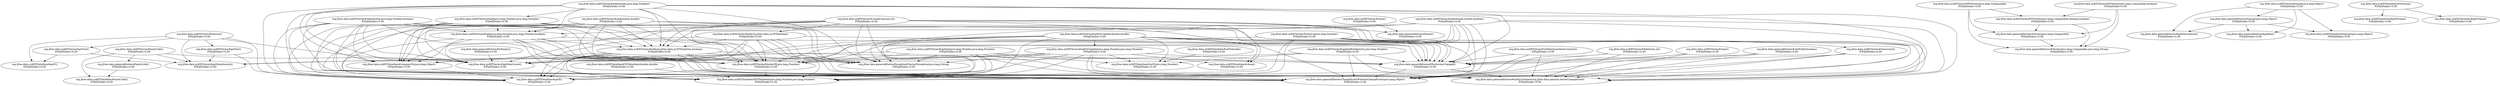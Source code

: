 digraph G {
  "org.jfree.data.xy$XYSeries#getY(int)" [label="org.jfree.data.xy$XYSeries#getY(int)\nP(Fail|Node)=0.00"];
  "org.jfree.data.xy$XYDataItem#getY()" [label="org.jfree.data.xy$XYDataItem#getY()\nP(Fail|Node)=0.00"];
  "org.jfree.data.xy$XYSeries#getDataItem(int)" [label="org.jfree.data.xy$XYSeries#getDataItem(int)\nP(Fail|Node)=0.00"];
  "org.jfree.data.xy$XYSeries#addOrUpdate(java.lang.Number,java.lang.Number)" [label="org.jfree.data.xy$XYSeries#addOrUpdate(java.lang.Number,java.lang.Number)\nP(Fail|Node)=0.00"];
  "org.jfree.data.xy$XYDataItem#setY(java.lang.Number)" [label="org.jfree.data.xy$XYDataItem#setY(java.lang.Number)\nP(Fail|Node)=0.00"];
  "org.jfree.data.general$Series#fireSeriesChanged()" [label="org.jfree.data.general$Series#fireSeriesChanged()\nP(Fail|Node)=0.00"];
  "org.jfree.data.xy$XYSeries#indexOf(java.lang.Number)" [label="org.jfree.data.xy$XYSeries#indexOf(java.lang.Number)\nP(Fail|Node)=0.00"];
  "org.jfree.data.general$Series#notifyListeners(org.jfree.data.general.SeriesChangeEvent)" [label="org.jfree.data.general$Series#notifyListeners(org.jfree.data.general.SeriesChangeEvent)\nP(Fail|Node)=0.00"];
  "org.jfree.data.general$SeriesException#SeriesException(java.lang.String)" [label="org.jfree.data.general$SeriesException#SeriesException(java.lang.String)\nP(Fail|Node)=0.00"];
  "org.jfree.data.xy$XYDataItem#getX()" [label="org.jfree.data.xy$XYDataItem#getX()\nP(Fail|Node)=0.00"];
  "org.jfree.data.xy$XYSeries#getItemCount()" [label="org.jfree.data.xy$XYSeries#getItemCount()\nP(Fail|Node)=0.00"];
  "org.jfree.data.xy$XYDataItem#clone()" [label="org.jfree.data.xy$XYDataItem#clone()\nP(Fail|Node)=0.00"];
  "org.jfree.data.general$SeriesChangeEvent#SeriesChangeEvent(java.lang.Object)" [label="org.jfree.data.general$SeriesChangeEvent#SeriesChangeEvent(java.lang.Object)\nP(Fail|Node)=0.00"];
  "org.jfree.data.xy$XYDataItem#XYDataItem(java.lang.Number,java.lang.Number)" [label="org.jfree.data.xy$XYDataItem#XYDataItem(java.lang.Number,java.lang.Number)\nP(Fail|Node)=0.00"];
  "org.jfree.data.xy$XYSeries#XYSeries(java.lang.Comparable)" [label="org.jfree.data.xy$XYSeries#XYSeries(java.lang.Comparable)\nP(Fail|Node)=0.00"];
  "org.jfree.data.xy$XYSeries#XYSeries(java.lang.Comparable,boolean,boolean)" [label="org.jfree.data.xy$XYSeries#XYSeries(java.lang.Comparable,boolean,boolean)\nP(Fail|Node)=0.00"];
  "org.jfree.data.general$Series#Series(java.lang.Comparable)" [label="org.jfree.data.general$Series#Series(java.lang.Comparable)\nP(Fail|Node)=0.00"];
  "org.jfree.data.general$Series#Series(java.lang.Comparable,java.lang.String)" [label="org.jfree.data.general$Series#Series(java.lang.Comparable,java.lang.String)\nP(Fail|Node)=0.00"];
  "org.jfree.data.general$Series#isEmpty()" [label="org.jfree.data.general$Series#isEmpty()\nP(Fail|Node)=0.00"];
  "org.jfree.data.xy$XYSeries#updateByIndex(int,java.lang.Number)" [label="org.jfree.data.xy$XYSeries#updateByIndex(int,java.lang.Number)\nP(Fail|Node)=0.00"];
  "org.jfree.data.general$Series#equals(java.lang.Object)" [label="org.jfree.data.general$Series#equals(java.lang.Object)\nP(Fail|Node)=0.00"];
  "org.jfree.data.general$Series#getDescription()" [label="org.jfree.data.general$Series#getDescription()\nP(Fail|Node)=0.00"];
  "org.jfree.data.general$Series#getKey()" [label="org.jfree.data.general$Series#getKey()\nP(Fail|Node)=0.00"];
  "org.jfree.data.xy$XYDataItem#equals(java.lang.Object)" [label="org.jfree.data.xy$XYDataItem#equals(java.lang.Object)\nP(Fail|Node)=0.00"];
  "org.jfree.data.xy$XYSeries#createCopy(int,int)" [label="org.jfree.data.xy$XYSeries#createCopy(int,int)\nP(Fail|Node)=0.00"];
  "org.jfree.data.xy$XYSeries#add(org.jfree.data.xy.XYDataItem)" [label="org.jfree.data.xy$XYSeries#add(org.jfree.data.xy.XYDataItem)\nP(Fail|Node)=0.00"];
  "org.jfree.data.xy$XYDataItem#compareTo(java.lang.Object)" [label="org.jfree.data.xy$XYDataItem#compareTo(java.lang.Object)\nP(Fail|Node)=0.00"];
  "org.jfree.data.xy$XYSeries#add(org.jfree.data.xy.XYDataItem,boolean)" [label="org.jfree.data.xy$XYSeries#add(org.jfree.data.xy.XYDataItem,boolean)\nP(Fail|Node)=0.00"];
  "org.jfree.data.general$Series#clone()" [label="org.jfree.data.general$Series#clone()\nP(Fail|Node)=0.00"];
  "org.jfree.data.xy$XYSeries#add(double,java.lang.Number,boolean)" [label="org.jfree.data.xy$XYSeries#add(double,java.lang.Number,boolean)\nP(Fail|Node)=0.00"];
  "org.jfree.data.xy$XYSeries#add(java.lang.Number,java.lang.Number,boolean)" [label="org.jfree.data.xy$XYSeries#add(java.lang.Number,java.lang.Number,boolean)\nP(Fail|Node)=0.00"];
  "org.jfree.data.xy$XYSeries#getX(int)" [label="org.jfree.data.xy$XYSeries#getX(int)\nP(Fail|Node)=0.00"];
  "org.jfree.data.xy$XYSeries#setMaximumItemCount(int)" [label="org.jfree.data.xy$XYSeries#setMaximumItemCount(int)\nP(Fail|Node)=0.00"];
  "org.jfree.data.xy$XYSeries#equals(java.lang.Object)" [label="org.jfree.data.xy$XYSeries#equals(java.lang.Object)\nP(Fail|Node)=0.00"];
  "org.jfree.data.general$Series#hashCode()" [label="org.jfree.data.general$Series#hashCode()\nP(Fail|Node)=0.00"];
  "org.jfree.data.xy$XYDataItem#hashCode()" [label="org.jfree.data.xy$XYDataItem#hashCode()\nP(Fail|Node)=0.00"];
  "org.jfree.data.xy$XYSeries#add(java.lang.Number,java.lang.Number)" [label="org.jfree.data.xy$XYSeries#add(java.lang.Number,java.lang.Number)\nP(Fail|Node)=0.00"];
  "org.jfree.data.xy$XYSeries#addOrUpdate(double,double)" [label="org.jfree.data.xy$XYSeries#addOrUpdate(double,double)\nP(Fail|Node)=0.00"];
  "org.jfree.data.xy$XYSeries#delete(int,int)" [label="org.jfree.data.xy$XYSeries#delete(int,int)\nP(Fail|Node)=0.00"];
  "org.jfree.data.xy$XYSeries#hashCode()" [label="org.jfree.data.xy$XYSeries#hashCode()\nP(Fail|Node)=0.00"];
  "org.jfree.data.xy$XYSeries#remove(java.lang.Number)" [label="org.jfree.data.xy$XYSeries#remove(java.lang.Number)\nP(Fail|Node)=0.00"];
  "org.jfree.data.xy$XYSeries#remove(int)" [label="org.jfree.data.xy$XYSeries#remove(int)\nP(Fail|Node)=0.00"];
  "org.jfree.data.xy$XYSeries#clone()" [label="org.jfree.data.xy$XYSeries#clone()\nP(Fail|Node)=0.00"];
  "org.jfree.data.xy$XYSeries#add(double,java.lang.Number)" [label="org.jfree.data.xy$XYSeries#add(double,java.lang.Number)\nP(Fail|Node)=0.00"];
  "org.jfree.data.xy$XYSeries#clear()" [label="org.jfree.data.xy$XYSeries#clear()\nP(Fail|Node)=0.00"];
  "org.jfree.data.xy$XYDataItem#XYDataItem(double,double)" [label="org.jfree.data.xy$XYDataItem#XYDataItem(double,double)\nP(Fail|Node)=0.00"];
  "org.jfree.data.xy$XYSeries#add(double,double,boolean)" [label="org.jfree.data.xy$XYSeries#add(double,double,boolean)\nP(Fail|Node)=0.00"];
  "org.jfree.data.xy$XYSeries#update(java.lang.Number,java.lang.Number)" [label="org.jfree.data.xy$XYSeries#update(java.lang.Number,java.lang.Number)\nP(Fail|Node)=0.00"];
  "org.jfree.data.xy$XYDataItem#toString()" [label="org.jfree.data.xy$XYDataItem#toString()\nP(Fail|Node)=0.00"];
  "org.jfree.data.xy$XYDataItem#getXValue()" [label="org.jfree.data.xy$XYDataItem#getXValue()\nP(Fail|Node)=0.00"];
  "org.jfree.data.xy$XYDataItem#getYValue()" [label="org.jfree.data.xy$XYDataItem#getYValue()\nP(Fail|Node)=0.00"];
  "org.jfree.data.xy$XYSeries#toArray()" [label="org.jfree.data.xy$XYSeries#toArray()\nP(Fail|Node)=0.00"];
  "org.jfree.data.xy$XYSeries#add(double,double)" [label="org.jfree.data.xy$XYSeries#add(double,double)\nP(Fail|Node)=0.00"];
  "org.jfree.data.general$Series#setNotify(boolean)" [label="org.jfree.data.general$Series#setNotify(boolean)\nP(Fail|Node)=0.00"];
  "org.jfree.data.xy$XYDataItem#setY(double)" [label="org.jfree.data.xy$XYDataItem#setY(double)\nP(Fail|Node)=0.00"];
  "org.jfree.data.xy$XYSeries#XYSeries(java.lang.Comparable,boolean)" [label="org.jfree.data.xy$XYSeries#XYSeries(java.lang.Comparable,boolean)\nP(Fail|Node)=0.00"];
  "org.jfree.data.xy$XYSeries#getY(int)" -> "org.jfree.data.xy$XYDataItem#getY()";
  "org.jfree.data.xy$XYSeries#getY(int)" -> "org.jfree.data.xy$XYSeries#getDataItem(int)";
  "org.jfree.data.xy$XYSeries#addOrUpdate(java.lang.Number,java.lang.Number)" -> "org.jfree.data.xy$XYDataItem#setY(java.lang.Number)";
  "org.jfree.data.xy$XYSeries#addOrUpdate(java.lang.Number,java.lang.Number)" -> "org.jfree.data.general$Series#fireSeriesChanged()";
  "org.jfree.data.xy$XYSeries#addOrUpdate(java.lang.Number,java.lang.Number)" -> "org.jfree.data.xy$XYSeries#indexOf(java.lang.Number)";
  "org.jfree.data.xy$XYSeries#addOrUpdate(java.lang.Number,java.lang.Number)" -> "org.jfree.data.general$Series#notifyListeners(org.jfree.data.general.SeriesChangeEvent)";
  "org.jfree.data.xy$XYSeries#addOrUpdate(java.lang.Number,java.lang.Number)" -> "org.jfree.data.general$SeriesException#SeriesException(java.lang.String)";
  "org.jfree.data.xy$XYSeries#addOrUpdate(java.lang.Number,java.lang.Number)" -> "org.jfree.data.xy$XYDataItem#getX()";
  "org.jfree.data.xy$XYSeries#addOrUpdate(java.lang.Number,java.lang.Number)" -> "org.jfree.data.xy$XYSeries#getItemCount()";
  "org.jfree.data.xy$XYSeries#addOrUpdate(java.lang.Number,java.lang.Number)" -> "org.jfree.data.xy$XYDataItem#clone()";
  "org.jfree.data.xy$XYSeries#addOrUpdate(java.lang.Number,java.lang.Number)" -> "org.jfree.data.general$SeriesChangeEvent#SeriesChangeEvent(java.lang.Object)";
  "org.jfree.data.xy$XYSeries#addOrUpdate(java.lang.Number,java.lang.Number)" -> "org.jfree.data.xy$XYDataItem#XYDataItem(java.lang.Number,java.lang.Number)";
  "org.jfree.data.general$Series#fireSeriesChanged()" -> "org.jfree.data.general$Series#notifyListeners(org.jfree.data.general.SeriesChangeEvent)";
  "org.jfree.data.general$Series#fireSeriesChanged()" -> "org.jfree.data.general$SeriesChangeEvent#SeriesChangeEvent(java.lang.Object)";
  "org.jfree.data.xy$XYSeries#indexOf(java.lang.Number)" -> "org.jfree.data.xy$XYDataItem#getX()";
  "org.jfree.data.xy$XYSeries#indexOf(java.lang.Number)" -> "org.jfree.data.xy$XYDataItem#XYDataItem(java.lang.Number,java.lang.Number)";
  "org.jfree.data.xy$XYSeries#XYSeries(java.lang.Comparable)" -> "org.jfree.data.xy$XYSeries#XYSeries(java.lang.Comparable,boolean,boolean)";
  "org.jfree.data.xy$XYSeries#XYSeries(java.lang.Comparable)" -> "org.jfree.data.general$Series#Series(java.lang.Comparable)";
  "org.jfree.data.xy$XYSeries#XYSeries(java.lang.Comparable)" -> "org.jfree.data.general$Series#Series(java.lang.Comparable,java.lang.String)";
  "org.jfree.data.xy$XYSeries#XYSeries(java.lang.Comparable,boolean,boolean)" -> "org.jfree.data.general$Series#Series(java.lang.Comparable)";
  "org.jfree.data.xy$XYSeries#XYSeries(java.lang.Comparable,boolean,boolean)" -> "org.jfree.data.general$Series#Series(java.lang.Comparable,java.lang.String)";
  "org.jfree.data.general$Series#Series(java.lang.Comparable)" -> "org.jfree.data.general$Series#Series(java.lang.Comparable,java.lang.String)";
  "org.jfree.data.general$Series#isEmpty()" -> "org.jfree.data.xy$XYSeries#getItemCount()";
  "org.jfree.data.xy$XYSeries#updateByIndex(int,java.lang.Number)" -> "org.jfree.data.xy$XYDataItem#setY(java.lang.Number)";
  "org.jfree.data.xy$XYSeries#updateByIndex(int,java.lang.Number)" -> "org.jfree.data.xy$XYSeries#getDataItem(int)";
  "org.jfree.data.xy$XYSeries#updateByIndex(int,java.lang.Number)" -> "org.jfree.data.general$Series#fireSeriesChanged()";
  "org.jfree.data.xy$XYSeries#updateByIndex(int,java.lang.Number)" -> "org.jfree.data.general$Series#notifyListeners(org.jfree.data.general.SeriesChangeEvent)";
  "org.jfree.data.xy$XYSeries#updateByIndex(int,java.lang.Number)" -> "org.jfree.data.general$SeriesChangeEvent#SeriesChangeEvent(java.lang.Object)";
  "org.jfree.data.general$Series#equals(java.lang.Object)" -> "org.jfree.data.general$Series#getDescription()";
  "org.jfree.data.general$Series#equals(java.lang.Object)" -> "org.jfree.data.general$Series#getKey()";
  "org.jfree.data.general$Series#equals(java.lang.Object)" -> "org.jfree.data.xy$XYDataItem#equals(java.lang.Object)";
  "org.jfree.data.xy$XYSeries#createCopy(int,int)" -> "org.jfree.data.general$Series#fireSeriesChanged()";
  "org.jfree.data.xy$XYSeries#createCopy(int,int)" -> "org.jfree.data.xy$XYSeries#indexOf(java.lang.Number)";
  "org.jfree.data.xy$XYSeries#createCopy(int,int)" -> "org.jfree.data.general$Series#notifyListeners(org.jfree.data.general.SeriesChangeEvent)";
  "org.jfree.data.xy$XYSeries#createCopy(int,int)" -> "org.jfree.data.general$SeriesException#SeriesException(java.lang.String)";
  "org.jfree.data.xy$XYSeries#createCopy(int,int)" -> "org.jfree.data.xy$XYSeries#add(org.jfree.data.xy.XYDataItem)";
  "org.jfree.data.xy$XYSeries#createCopy(int,int)" -> "org.jfree.data.xy$XYDataItem#compareTo(java.lang.Object)";
  "org.jfree.data.xy$XYSeries#createCopy(int,int)" -> "org.jfree.data.xy$XYDataItem#getX()";
  "org.jfree.data.xy$XYSeries#createCopy(int,int)" -> "org.jfree.data.xy$XYSeries#add(org.jfree.data.xy.XYDataItem,boolean)";
  "org.jfree.data.xy$XYSeries#createCopy(int,int)" -> "org.jfree.data.xy$XYSeries#getItemCount()";
  "org.jfree.data.xy$XYSeries#createCopy(int,int)" -> "org.jfree.data.xy$XYDataItem#clone()";
  "org.jfree.data.xy$XYSeries#createCopy(int,int)" -> "org.jfree.data.general$SeriesChangeEvent#SeriesChangeEvent(java.lang.Object)";
  "org.jfree.data.xy$XYSeries#createCopy(int,int)" -> "org.jfree.data.general$Series#clone()";
  "org.jfree.data.xy$XYSeries#createCopy(int,int)" -> "org.jfree.data.xy$XYDataItem#XYDataItem(java.lang.Number,java.lang.Number)";
  "org.jfree.data.xy$XYSeries#add(org.jfree.data.xy.XYDataItem)" -> "org.jfree.data.general$Series#fireSeriesChanged()";
  "org.jfree.data.xy$XYSeries#add(org.jfree.data.xy.XYDataItem)" -> "org.jfree.data.xy$XYSeries#indexOf(java.lang.Number)";
  "org.jfree.data.xy$XYSeries#add(org.jfree.data.xy.XYDataItem)" -> "org.jfree.data.general$Series#notifyListeners(org.jfree.data.general.SeriesChangeEvent)";
  "org.jfree.data.xy$XYSeries#add(org.jfree.data.xy.XYDataItem)" -> "org.jfree.data.general$SeriesException#SeriesException(java.lang.String)";
  "org.jfree.data.xy$XYSeries#add(org.jfree.data.xy.XYDataItem)" -> "org.jfree.data.xy$XYDataItem#compareTo(java.lang.Object)";
  "org.jfree.data.xy$XYSeries#add(org.jfree.data.xy.XYDataItem)" -> "org.jfree.data.xy$XYDataItem#getX()";
  "org.jfree.data.xy$XYSeries#add(org.jfree.data.xy.XYDataItem)" -> "org.jfree.data.xy$XYSeries#add(org.jfree.data.xy.XYDataItem,boolean)";
  "org.jfree.data.xy$XYSeries#add(org.jfree.data.xy.XYDataItem)" -> "org.jfree.data.xy$XYSeries#getItemCount()";
  "org.jfree.data.xy$XYSeries#add(org.jfree.data.xy.XYDataItem)" -> "org.jfree.data.general$SeriesChangeEvent#SeriesChangeEvent(java.lang.Object)";
  "org.jfree.data.xy$XYSeries#add(org.jfree.data.xy.XYDataItem)" -> "org.jfree.data.xy$XYDataItem#XYDataItem(java.lang.Number,java.lang.Number)";
  "org.jfree.data.xy$XYDataItem#compareTo(java.lang.Object)" -> "org.jfree.data.xy$XYDataItem#getX()";
  "org.jfree.data.xy$XYSeries#add(org.jfree.data.xy.XYDataItem,boolean)" -> "org.jfree.data.general$Series#fireSeriesChanged()";
  "org.jfree.data.xy$XYSeries#add(org.jfree.data.xy.XYDataItem,boolean)" -> "org.jfree.data.xy$XYSeries#indexOf(java.lang.Number)";
  "org.jfree.data.xy$XYSeries#add(org.jfree.data.xy.XYDataItem,boolean)" -> "org.jfree.data.general$Series#notifyListeners(org.jfree.data.general.SeriesChangeEvent)";
  "org.jfree.data.xy$XYSeries#add(org.jfree.data.xy.XYDataItem,boolean)" -> "org.jfree.data.general$SeriesException#SeriesException(java.lang.String)";
  "org.jfree.data.xy$XYSeries#add(org.jfree.data.xy.XYDataItem,boolean)" -> "org.jfree.data.xy$XYDataItem#compareTo(java.lang.Object)";
  "org.jfree.data.xy$XYSeries#add(org.jfree.data.xy.XYDataItem,boolean)" -> "org.jfree.data.xy$XYDataItem#getX()";
  "org.jfree.data.xy$XYSeries#add(org.jfree.data.xy.XYDataItem,boolean)" -> "org.jfree.data.xy$XYSeries#getItemCount()";
  "org.jfree.data.xy$XYSeries#add(org.jfree.data.xy.XYDataItem,boolean)" -> "org.jfree.data.general$SeriesChangeEvent#SeriesChangeEvent(java.lang.Object)";
  "org.jfree.data.xy$XYSeries#add(org.jfree.data.xy.XYDataItem,boolean)" -> "org.jfree.data.xy$XYDataItem#XYDataItem(java.lang.Number,java.lang.Number)";
  "org.jfree.data.xy$XYSeries#add(double,java.lang.Number,boolean)" -> "org.jfree.data.general$Series#fireSeriesChanged()";
  "org.jfree.data.xy$XYSeries#add(double,java.lang.Number,boolean)" -> "org.jfree.data.xy$XYSeries#indexOf(java.lang.Number)";
  "org.jfree.data.xy$XYSeries#add(double,java.lang.Number,boolean)" -> "org.jfree.data.general$Series#notifyListeners(org.jfree.data.general.SeriesChangeEvent)";
  "org.jfree.data.xy$XYSeries#add(double,java.lang.Number,boolean)" -> "org.jfree.data.general$SeriesException#SeriesException(java.lang.String)";
  "org.jfree.data.xy$XYSeries#add(double,java.lang.Number,boolean)" -> "org.jfree.data.xy$XYSeries#add(java.lang.Number,java.lang.Number,boolean)";
  "org.jfree.data.xy$XYSeries#add(double,java.lang.Number,boolean)" -> "org.jfree.data.xy$XYDataItem#compareTo(java.lang.Object)";
  "org.jfree.data.xy$XYSeries#add(double,java.lang.Number,boolean)" -> "org.jfree.data.xy$XYDataItem#getX()";
  "org.jfree.data.xy$XYSeries#add(double,java.lang.Number,boolean)" -> "org.jfree.data.xy$XYSeries#add(org.jfree.data.xy.XYDataItem,boolean)";
  "org.jfree.data.xy$XYSeries#add(double,java.lang.Number,boolean)" -> "org.jfree.data.xy$XYSeries#getItemCount()";
  "org.jfree.data.xy$XYSeries#add(double,java.lang.Number,boolean)" -> "org.jfree.data.general$SeriesChangeEvent#SeriesChangeEvent(java.lang.Object)";
  "org.jfree.data.xy$XYSeries#add(double,java.lang.Number,boolean)" -> "org.jfree.data.xy$XYDataItem#XYDataItem(java.lang.Number,java.lang.Number)";
  "org.jfree.data.xy$XYSeries#add(java.lang.Number,java.lang.Number,boolean)" -> "org.jfree.data.general$Series#fireSeriesChanged()";
  "org.jfree.data.xy$XYSeries#add(java.lang.Number,java.lang.Number,boolean)" -> "org.jfree.data.xy$XYSeries#indexOf(java.lang.Number)";
  "org.jfree.data.xy$XYSeries#add(java.lang.Number,java.lang.Number,boolean)" -> "org.jfree.data.general$Series#notifyListeners(org.jfree.data.general.SeriesChangeEvent)";
  "org.jfree.data.xy$XYSeries#add(java.lang.Number,java.lang.Number,boolean)" -> "org.jfree.data.general$SeriesException#SeriesException(java.lang.String)";
  "org.jfree.data.xy$XYSeries#add(java.lang.Number,java.lang.Number,boolean)" -> "org.jfree.data.xy$XYDataItem#compareTo(java.lang.Object)";
  "org.jfree.data.xy$XYSeries#add(java.lang.Number,java.lang.Number,boolean)" -> "org.jfree.data.xy$XYDataItem#getX()";
  "org.jfree.data.xy$XYSeries#add(java.lang.Number,java.lang.Number,boolean)" -> "org.jfree.data.xy$XYSeries#add(org.jfree.data.xy.XYDataItem,boolean)";
  "org.jfree.data.xy$XYSeries#add(java.lang.Number,java.lang.Number,boolean)" -> "org.jfree.data.xy$XYSeries#getItemCount()";
  "org.jfree.data.xy$XYSeries#add(java.lang.Number,java.lang.Number,boolean)" -> "org.jfree.data.general$SeriesChangeEvent#SeriesChangeEvent(java.lang.Object)";
  "org.jfree.data.xy$XYSeries#add(java.lang.Number,java.lang.Number,boolean)" -> "org.jfree.data.xy$XYDataItem#XYDataItem(java.lang.Number,java.lang.Number)";
  "org.jfree.data.xy$XYSeries#getX(int)" -> "org.jfree.data.xy$XYSeries#getDataItem(int)";
  "org.jfree.data.xy$XYSeries#getX(int)" -> "org.jfree.data.xy$XYDataItem#getX()";
  "org.jfree.data.xy$XYSeries#setMaximumItemCount(int)" -> "org.jfree.data.general$Series#fireSeriesChanged()";
  "org.jfree.data.xy$XYSeries#setMaximumItemCount(int)" -> "org.jfree.data.general$Series#notifyListeners(org.jfree.data.general.SeriesChangeEvent)";
  "org.jfree.data.xy$XYSeries#setMaximumItemCount(int)" -> "org.jfree.data.general$SeriesChangeEvent#SeriesChangeEvent(java.lang.Object)";
  "org.jfree.data.xy$XYSeries#equals(java.lang.Object)" -> "org.jfree.data.general$Series#getDescription()";
  "org.jfree.data.xy$XYSeries#equals(java.lang.Object)" -> "org.jfree.data.general$Series#equals(java.lang.Object)";
  "org.jfree.data.xy$XYSeries#equals(java.lang.Object)" -> "org.jfree.data.general$Series#getKey()";
  "org.jfree.data.xy$XYSeries#equals(java.lang.Object)" -> "org.jfree.data.xy$XYDataItem#equals(java.lang.Object)";
  "org.jfree.data.general$Series#hashCode()" -> "org.jfree.data.xy$XYDataItem#hashCode()";
  "org.jfree.data.xy$XYSeries#add(java.lang.Number,java.lang.Number)" -> "org.jfree.data.general$Series#fireSeriesChanged()";
  "org.jfree.data.xy$XYSeries#add(java.lang.Number,java.lang.Number)" -> "org.jfree.data.xy$XYSeries#indexOf(java.lang.Number)";
  "org.jfree.data.xy$XYSeries#add(java.lang.Number,java.lang.Number)" -> "org.jfree.data.general$Series#notifyListeners(org.jfree.data.general.SeriesChangeEvent)";
  "org.jfree.data.xy$XYSeries#add(java.lang.Number,java.lang.Number)" -> "org.jfree.data.general$SeriesException#SeriesException(java.lang.String)";
  "org.jfree.data.xy$XYSeries#add(java.lang.Number,java.lang.Number)" -> "org.jfree.data.xy$XYSeries#add(java.lang.Number,java.lang.Number,boolean)";
  "org.jfree.data.xy$XYSeries#add(java.lang.Number,java.lang.Number)" -> "org.jfree.data.xy$XYDataItem#compareTo(java.lang.Object)";
  "org.jfree.data.xy$XYSeries#add(java.lang.Number,java.lang.Number)" -> "org.jfree.data.xy$XYDataItem#getX()";
  "org.jfree.data.xy$XYSeries#add(java.lang.Number,java.lang.Number)" -> "org.jfree.data.xy$XYSeries#add(org.jfree.data.xy.XYDataItem,boolean)";
  "org.jfree.data.xy$XYSeries#add(java.lang.Number,java.lang.Number)" -> "org.jfree.data.xy$XYSeries#getItemCount()";
  "org.jfree.data.xy$XYSeries#add(java.lang.Number,java.lang.Number)" -> "org.jfree.data.general$SeriesChangeEvent#SeriesChangeEvent(java.lang.Object)";
  "org.jfree.data.xy$XYSeries#add(java.lang.Number,java.lang.Number)" -> "org.jfree.data.xy$XYDataItem#XYDataItem(java.lang.Number,java.lang.Number)";
  "org.jfree.data.xy$XYSeries#addOrUpdate(double,double)" -> "org.jfree.data.xy$XYSeries#addOrUpdate(java.lang.Number,java.lang.Number)";
  "org.jfree.data.xy$XYSeries#addOrUpdate(double,double)" -> "org.jfree.data.xy$XYDataItem#setY(java.lang.Number)";
  "org.jfree.data.xy$XYSeries#addOrUpdate(double,double)" -> "org.jfree.data.general$Series#fireSeriesChanged()";
  "org.jfree.data.xy$XYSeries#addOrUpdate(double,double)" -> "org.jfree.data.xy$XYSeries#indexOf(java.lang.Number)";
  "org.jfree.data.xy$XYSeries#addOrUpdate(double,double)" -> "org.jfree.data.general$Series#notifyListeners(org.jfree.data.general.SeriesChangeEvent)";
  "org.jfree.data.xy$XYSeries#addOrUpdate(double,double)" -> "org.jfree.data.general$SeriesException#SeriesException(java.lang.String)";
  "org.jfree.data.xy$XYSeries#addOrUpdate(double,double)" -> "org.jfree.data.xy$XYDataItem#getX()";
  "org.jfree.data.xy$XYSeries#addOrUpdate(double,double)" -> "org.jfree.data.xy$XYSeries#getItemCount()";
  "org.jfree.data.xy$XYSeries#addOrUpdate(double,double)" -> "org.jfree.data.xy$XYDataItem#clone()";
  "org.jfree.data.xy$XYSeries#addOrUpdate(double,double)" -> "org.jfree.data.general$SeriesChangeEvent#SeriesChangeEvent(java.lang.Object)";
  "org.jfree.data.xy$XYSeries#addOrUpdate(double,double)" -> "org.jfree.data.xy$XYDataItem#XYDataItem(java.lang.Number,java.lang.Number)";
  "org.jfree.data.xy$XYSeries#delete(int,int)" -> "org.jfree.data.general$Series#fireSeriesChanged()";
  "org.jfree.data.xy$XYSeries#delete(int,int)" -> "org.jfree.data.general$Series#notifyListeners(org.jfree.data.general.SeriesChangeEvent)";
  "org.jfree.data.xy$XYSeries#delete(int,int)" -> "org.jfree.data.general$SeriesChangeEvent#SeriesChangeEvent(java.lang.Object)";
  "org.jfree.data.xy$XYSeries#hashCode()" -> "org.jfree.data.xy$XYDataItem#hashCode()";
  "org.jfree.data.xy$XYSeries#hashCode()" -> "org.jfree.data.xy$XYSeries#getDataItem(int)";
  "org.jfree.data.xy$XYSeries#hashCode()" -> "org.jfree.data.general$Series#hashCode()";
  "org.jfree.data.xy$XYSeries#hashCode()" -> "org.jfree.data.xy$XYSeries#getItemCount()";
  "org.jfree.data.xy$XYSeries#remove(java.lang.Number)" -> "org.jfree.data.general$Series#fireSeriesChanged()";
  "org.jfree.data.xy$XYSeries#remove(java.lang.Number)" -> "org.jfree.data.xy$XYSeries#indexOf(java.lang.Number)";
  "org.jfree.data.xy$XYSeries#remove(java.lang.Number)" -> "org.jfree.data.general$Series#notifyListeners(org.jfree.data.general.SeriesChangeEvent)";
  "org.jfree.data.xy$XYSeries#remove(java.lang.Number)" -> "org.jfree.data.xy$XYSeries#remove(int)";
  "org.jfree.data.xy$XYSeries#remove(java.lang.Number)" -> "org.jfree.data.xy$XYDataItem#getX()";
  "org.jfree.data.xy$XYSeries#remove(java.lang.Number)" -> "org.jfree.data.general$SeriesChangeEvent#SeriesChangeEvent(java.lang.Object)";
  "org.jfree.data.xy$XYSeries#remove(java.lang.Number)" -> "org.jfree.data.xy$XYDataItem#XYDataItem(java.lang.Number,java.lang.Number)";
  "org.jfree.data.xy$XYSeries#remove(int)" -> "org.jfree.data.general$Series#fireSeriesChanged()";
  "org.jfree.data.xy$XYSeries#remove(int)" -> "org.jfree.data.general$Series#notifyListeners(org.jfree.data.general.SeriesChangeEvent)";
  "org.jfree.data.xy$XYSeries#remove(int)" -> "org.jfree.data.general$SeriesChangeEvent#SeriesChangeEvent(java.lang.Object)";
  "org.jfree.data.xy$XYSeries#clone()" -> "org.jfree.data.general$Series#clone()";
  "org.jfree.data.xy$XYSeries#add(double,java.lang.Number)" -> "org.jfree.data.general$Series#fireSeriesChanged()";
  "org.jfree.data.xy$XYSeries#add(double,java.lang.Number)" -> "org.jfree.data.xy$XYSeries#indexOf(java.lang.Number)";
  "org.jfree.data.xy$XYSeries#add(double,java.lang.Number)" -> "org.jfree.data.xy$XYSeries#add(java.lang.Number,java.lang.Number)";
  "org.jfree.data.xy$XYSeries#add(double,java.lang.Number)" -> "org.jfree.data.general$Series#notifyListeners(org.jfree.data.general.SeriesChangeEvent)";
  "org.jfree.data.xy$XYSeries#add(double,java.lang.Number)" -> "org.jfree.data.general$SeriesException#SeriesException(java.lang.String)";
  "org.jfree.data.xy$XYSeries#add(double,java.lang.Number)" -> "org.jfree.data.xy$XYSeries#add(java.lang.Number,java.lang.Number,boolean)";
  "org.jfree.data.xy$XYSeries#add(double,java.lang.Number)" -> "org.jfree.data.xy$XYDataItem#compareTo(java.lang.Object)";
  "org.jfree.data.xy$XYSeries#add(double,java.lang.Number)" -> "org.jfree.data.xy$XYDataItem#getX()";
  "org.jfree.data.xy$XYSeries#add(double,java.lang.Number)" -> "org.jfree.data.xy$XYSeries#add(org.jfree.data.xy.XYDataItem,boolean)";
  "org.jfree.data.xy$XYSeries#add(double,java.lang.Number)" -> "org.jfree.data.xy$XYSeries#getItemCount()";
  "org.jfree.data.xy$XYSeries#add(double,java.lang.Number)" -> "org.jfree.data.general$SeriesChangeEvent#SeriesChangeEvent(java.lang.Object)";
  "org.jfree.data.xy$XYSeries#add(double,java.lang.Number)" -> "org.jfree.data.xy$XYDataItem#XYDataItem(java.lang.Number,java.lang.Number)";
  "org.jfree.data.xy$XYSeries#clear()" -> "org.jfree.data.general$Series#fireSeriesChanged()";
  "org.jfree.data.xy$XYSeries#clear()" -> "org.jfree.data.general$Series#notifyListeners(org.jfree.data.general.SeriesChangeEvent)";
  "org.jfree.data.xy$XYSeries#clear()" -> "org.jfree.data.general$SeriesChangeEvent#SeriesChangeEvent(java.lang.Object)";
  "org.jfree.data.xy$XYDataItem#XYDataItem(double,double)" -> "org.jfree.data.xy$XYDataItem#XYDataItem(java.lang.Number,java.lang.Number)";
  "org.jfree.data.xy$XYSeries#add(double,double,boolean)" -> "org.jfree.data.general$Series#fireSeriesChanged()";
  "org.jfree.data.xy$XYSeries#add(double,double,boolean)" -> "org.jfree.data.xy$XYSeries#indexOf(java.lang.Number)";
  "org.jfree.data.xy$XYSeries#add(double,double,boolean)" -> "org.jfree.data.general$Series#notifyListeners(org.jfree.data.general.SeriesChangeEvent)";
  "org.jfree.data.xy$XYSeries#add(double,double,boolean)" -> "org.jfree.data.general$SeriesException#SeriesException(java.lang.String)";
  "org.jfree.data.xy$XYSeries#add(double,double,boolean)" -> "org.jfree.data.xy$XYSeries#add(java.lang.Number,java.lang.Number,boolean)";
  "org.jfree.data.xy$XYSeries#add(double,double,boolean)" -> "org.jfree.data.xy$XYDataItem#compareTo(java.lang.Object)";
  "org.jfree.data.xy$XYSeries#add(double,double,boolean)" -> "org.jfree.data.xy$XYDataItem#getX()";
  "org.jfree.data.xy$XYSeries#add(double,double,boolean)" -> "org.jfree.data.xy$XYSeries#add(org.jfree.data.xy.XYDataItem,boolean)";
  "org.jfree.data.xy$XYSeries#add(double,double,boolean)" -> "org.jfree.data.xy$XYSeries#getItemCount()";
  "org.jfree.data.xy$XYSeries#add(double,double,boolean)" -> "org.jfree.data.general$SeriesChangeEvent#SeriesChangeEvent(java.lang.Object)";
  "org.jfree.data.xy$XYSeries#add(double,double,boolean)" -> "org.jfree.data.xy$XYDataItem#XYDataItem(java.lang.Number,java.lang.Number)";
  "org.jfree.data.xy$XYSeries#update(java.lang.Number,java.lang.Number)" -> "org.jfree.data.xy$XYDataItem#setY(java.lang.Number)";
  "org.jfree.data.xy$XYSeries#update(java.lang.Number,java.lang.Number)" -> "org.jfree.data.xy$XYSeries#getDataItem(int)";
  "org.jfree.data.xy$XYSeries#update(java.lang.Number,java.lang.Number)" -> "org.jfree.data.general$Series#fireSeriesChanged()";
  "org.jfree.data.xy$XYSeries#update(java.lang.Number,java.lang.Number)" -> "org.jfree.data.xy$XYSeries#indexOf(java.lang.Number)";
  "org.jfree.data.xy$XYSeries#update(java.lang.Number,java.lang.Number)" -> "org.jfree.data.general$Series#notifyListeners(org.jfree.data.general.SeriesChangeEvent)";
  "org.jfree.data.xy$XYSeries#update(java.lang.Number,java.lang.Number)" -> "org.jfree.data.general$SeriesException#SeriesException(java.lang.String)";
  "org.jfree.data.xy$XYSeries#update(java.lang.Number,java.lang.Number)" -> "org.jfree.data.xy$XYDataItem#getX()";
  "org.jfree.data.xy$XYSeries#update(java.lang.Number,java.lang.Number)" -> "org.jfree.data.general$SeriesChangeEvent#SeriesChangeEvent(java.lang.Object)";
  "org.jfree.data.xy$XYSeries#update(java.lang.Number,java.lang.Number)" -> "org.jfree.data.xy$XYDataItem#XYDataItem(java.lang.Number,java.lang.Number)";
  "org.jfree.data.xy$XYDataItem#toString()" -> "org.jfree.data.xy$XYDataItem#getXValue()";
  "org.jfree.data.xy$XYDataItem#toString()" -> "org.jfree.data.xy$XYDataItem#getYValue()";
  "org.jfree.data.xy$XYSeries#toArray()" -> "org.jfree.data.xy$XYSeries#getY(int)";
  "org.jfree.data.xy$XYSeries#toArray()" -> "org.jfree.data.xy$XYDataItem#getY()";
  "org.jfree.data.xy$XYSeries#toArray()" -> "org.jfree.data.xy$XYSeries#getDataItem(int)";
  "org.jfree.data.xy$XYSeries#toArray()" -> "org.jfree.data.xy$XYSeries#getX(int)";
  "org.jfree.data.xy$XYSeries#toArray()" -> "org.jfree.data.xy$XYDataItem#getX()";
  "org.jfree.data.xy$XYSeries#toArray()" -> "org.jfree.data.xy$XYSeries#getItemCount()";
  "org.jfree.data.xy$XYSeries#add(double,double)" -> "org.jfree.data.general$Series#fireSeriesChanged()";
  "org.jfree.data.xy$XYSeries#add(double,double)" -> "org.jfree.data.xy$XYSeries#indexOf(java.lang.Number)";
  "org.jfree.data.xy$XYSeries#add(double,double)" -> "org.jfree.data.general$Series#notifyListeners(org.jfree.data.general.SeriesChangeEvent)";
  "org.jfree.data.xy$XYSeries#add(double,double)" -> "org.jfree.data.general$SeriesException#SeriesException(java.lang.String)";
  "org.jfree.data.xy$XYSeries#add(double,double)" -> "org.jfree.data.xy$XYSeries#add(java.lang.Number,java.lang.Number,boolean)";
  "org.jfree.data.xy$XYSeries#add(double,double)" -> "org.jfree.data.xy$XYDataItem#compareTo(java.lang.Object)";
  "org.jfree.data.xy$XYSeries#add(double,double)" -> "org.jfree.data.xy$XYDataItem#getX()";
  "org.jfree.data.xy$XYSeries#add(double,double)" -> "org.jfree.data.xy$XYSeries#add(org.jfree.data.xy.XYDataItem,boolean)";
  "org.jfree.data.xy$XYSeries#add(double,double)" -> "org.jfree.data.xy$XYSeries#getItemCount()";
  "org.jfree.data.xy$XYSeries#add(double,double)" -> "org.jfree.data.general$SeriesChangeEvent#SeriesChangeEvent(java.lang.Object)";
  "org.jfree.data.xy$XYSeries#add(double,double)" -> "org.jfree.data.xy$XYDataItem#XYDataItem(java.lang.Number,java.lang.Number)";
  "org.jfree.data.general$Series#setNotify(boolean)" -> "org.jfree.data.general$Series#fireSeriesChanged()";
  "org.jfree.data.general$Series#setNotify(boolean)" -> "org.jfree.data.general$Series#notifyListeners(org.jfree.data.general.SeriesChangeEvent)";
  "org.jfree.data.general$Series#setNotify(boolean)" -> "org.jfree.data.general$SeriesChangeEvent#SeriesChangeEvent(java.lang.Object)";
  "org.jfree.data.xy$XYDataItem#setY(double)" -> "org.jfree.data.xy$XYDataItem#setY(java.lang.Number)";
  "org.jfree.data.xy$XYSeries#XYSeries(java.lang.Comparable,boolean)" -> "org.jfree.data.xy$XYSeries#XYSeries(java.lang.Comparable,boolean,boolean)";
  "org.jfree.data.xy$XYSeries#XYSeries(java.lang.Comparable,boolean)" -> "org.jfree.data.general$Series#Series(java.lang.Comparable)";
  "org.jfree.data.xy$XYSeries#XYSeries(java.lang.Comparable,boolean)" -> "org.jfree.data.general$Series#Series(java.lang.Comparable,java.lang.String)";
}
